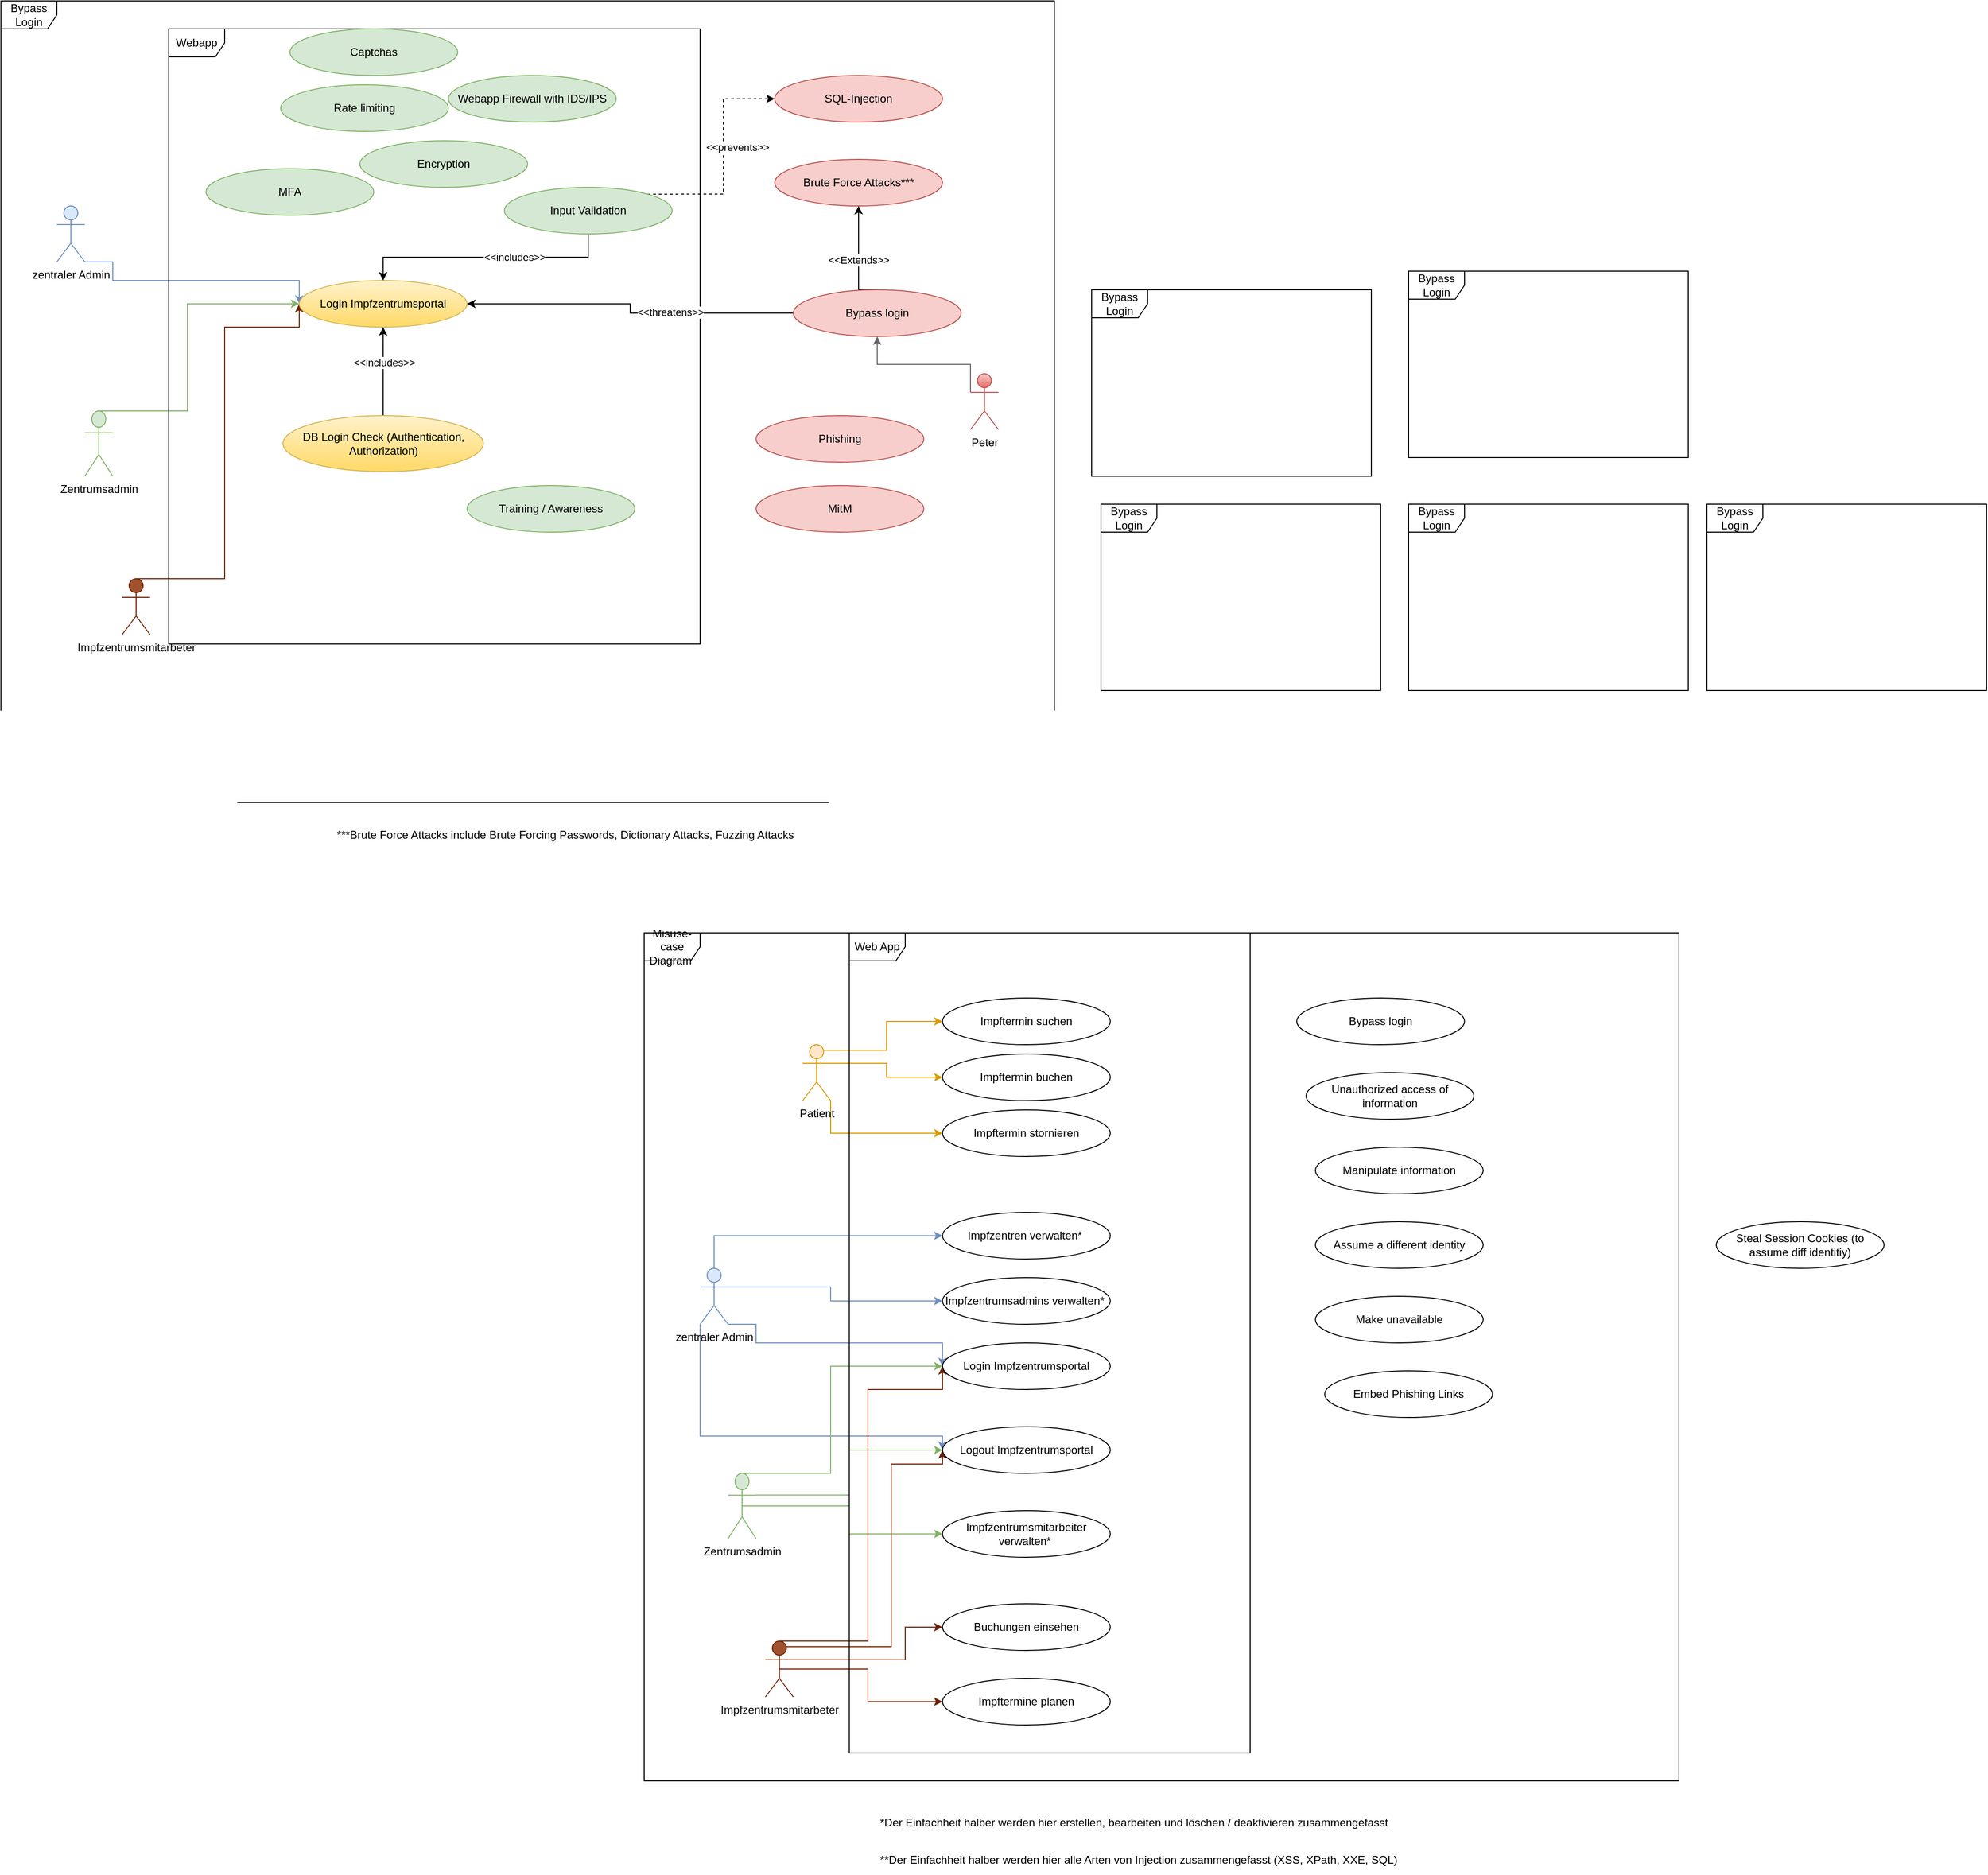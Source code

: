 <mxfile version="24.2.5" type="github">
  <diagram name="Page-1" id="eIXFkq-dwK1VUDYg19JS">
    <mxGraphModel dx="1616" dy="1993" grid="1" gridSize="10" guides="1" tooltips="1" connect="1" arrows="1" fold="1" page="1" pageScale="1" pageWidth="850" pageHeight="1100" math="0" shadow="0">
      <root>
        <mxCell id="0" />
        <mxCell id="1" parent="0" />
        <mxCell id="i41sHxnVRbA9VFk4M2wQ-1" style="edgeStyle=orthogonalEdgeStyle;rounded=0;orthogonalLoop=1;jettySize=auto;html=1;exitX=0.75;exitY=0.1;exitDx=0;exitDy=0;exitPerimeter=0;fillColor=#ffe6cc;strokeColor=#d79b00;" edge="1" parent="1" source="i41sHxnVRbA9VFk4M2wQ-4" target="i41sHxnVRbA9VFk4M2wQ-28">
          <mxGeometry relative="1" as="geometry" />
        </mxCell>
        <mxCell id="i41sHxnVRbA9VFk4M2wQ-2" style="edgeStyle=orthogonalEdgeStyle;rounded=0;orthogonalLoop=1;jettySize=auto;html=1;exitX=1;exitY=0.333;exitDx=0;exitDy=0;exitPerimeter=0;fillColor=#ffe6cc;strokeColor=#d79b00;" edge="1" parent="1" source="i41sHxnVRbA9VFk4M2wQ-4" target="i41sHxnVRbA9VFk4M2wQ-19">
          <mxGeometry relative="1" as="geometry" />
        </mxCell>
        <mxCell id="i41sHxnVRbA9VFk4M2wQ-3" style="edgeStyle=orthogonalEdgeStyle;rounded=0;orthogonalLoop=1;jettySize=auto;html=1;exitX=1;exitY=1;exitDx=0;exitDy=0;exitPerimeter=0;entryX=0;entryY=0.5;entryDx=0;entryDy=0;fillColor=#ffe6cc;strokeColor=#d79b00;" edge="1" parent="1" source="i41sHxnVRbA9VFk4M2wQ-4" target="i41sHxnVRbA9VFk4M2wQ-20">
          <mxGeometry relative="1" as="geometry" />
        </mxCell>
        <mxCell id="i41sHxnVRbA9VFk4M2wQ-4" value="Patient&lt;div&gt;&lt;br&gt;&lt;/div&gt;" style="shape=umlActor;verticalLabelPosition=bottom;verticalAlign=top;html=1;outlineConnect=0;fillColor=#ffe6cc;strokeColor=#d79b00;" vertex="1" parent="1">
          <mxGeometry x="50" y="80" width="30" height="60" as="geometry" />
        </mxCell>
        <mxCell id="i41sHxnVRbA9VFk4M2wQ-5" style="edgeStyle=orthogonalEdgeStyle;rounded=0;orthogonalLoop=1;jettySize=auto;html=1;exitX=0.5;exitY=0;exitDx=0;exitDy=0;exitPerimeter=0;entryX=0;entryY=0.5;entryDx=0;entryDy=0;fillColor=#dae8fc;strokeColor=#6c8ebf;" edge="1" parent="1" source="i41sHxnVRbA9VFk4M2wQ-9" target="i41sHxnVRbA9VFk4M2wQ-21">
          <mxGeometry relative="1" as="geometry" />
        </mxCell>
        <mxCell id="i41sHxnVRbA9VFk4M2wQ-6" style="edgeStyle=orthogonalEdgeStyle;rounded=0;orthogonalLoop=1;jettySize=auto;html=1;exitX=1;exitY=0.333;exitDx=0;exitDy=0;exitPerimeter=0;fillColor=#dae8fc;strokeColor=#6c8ebf;" edge="1" parent="1" source="i41sHxnVRbA9VFk4M2wQ-9" target="i41sHxnVRbA9VFk4M2wQ-22">
          <mxGeometry relative="1" as="geometry">
            <Array as="points">
              <mxPoint x="80" y="340" />
              <mxPoint x="80" y="355" />
            </Array>
          </mxGeometry>
        </mxCell>
        <mxCell id="i41sHxnVRbA9VFk4M2wQ-7" style="edgeStyle=orthogonalEdgeStyle;rounded=0;orthogonalLoop=1;jettySize=auto;html=1;exitX=0;exitY=1;exitDx=0;exitDy=0;exitPerimeter=0;entryX=0;entryY=0.5;entryDx=0;entryDy=0;fillColor=#dae8fc;strokeColor=#6c8ebf;" edge="1" parent="1" source="i41sHxnVRbA9VFk4M2wQ-9" target="i41sHxnVRbA9VFk4M2wQ-24">
          <mxGeometry relative="1" as="geometry">
            <Array as="points">
              <mxPoint x="-60" y="500" />
              <mxPoint x="200" y="500" />
            </Array>
          </mxGeometry>
        </mxCell>
        <mxCell id="i41sHxnVRbA9VFk4M2wQ-8" style="edgeStyle=orthogonalEdgeStyle;rounded=0;orthogonalLoop=1;jettySize=auto;html=1;exitX=1;exitY=1;exitDx=0;exitDy=0;exitPerimeter=0;entryX=0;entryY=0.5;entryDx=0;entryDy=0;fillColor=#dae8fc;strokeColor=#6c8ebf;" edge="1" parent="1" source="i41sHxnVRbA9VFk4M2wQ-9" target="i41sHxnVRbA9VFk4M2wQ-23">
          <mxGeometry relative="1" as="geometry">
            <Array as="points">
              <mxPoint y="380" />
              <mxPoint y="400" />
              <mxPoint x="200" y="400" />
            </Array>
          </mxGeometry>
        </mxCell>
        <mxCell id="i41sHxnVRbA9VFk4M2wQ-9" value="&lt;div&gt;zentraler Admin&lt;/div&gt;" style="shape=umlActor;verticalLabelPosition=bottom;verticalAlign=top;html=1;outlineConnect=0;fillColor=#dae8fc;strokeColor=#6c8ebf;" vertex="1" parent="1">
          <mxGeometry x="-60" y="320" width="30" height="60" as="geometry" />
        </mxCell>
        <mxCell id="i41sHxnVRbA9VFk4M2wQ-10" style="edgeStyle=orthogonalEdgeStyle;rounded=0;orthogonalLoop=1;jettySize=auto;html=1;exitX=0.5;exitY=0;exitDx=0;exitDy=0;exitPerimeter=0;entryX=0;entryY=0.5;entryDx=0;entryDy=0;fillColor=#d5e8d4;strokeColor=#82b366;" edge="1" parent="1" source="i41sHxnVRbA9VFk4M2wQ-13" target="i41sHxnVRbA9VFk4M2wQ-23">
          <mxGeometry relative="1" as="geometry">
            <Array as="points">
              <mxPoint x="80" y="540" />
              <mxPoint x="80" y="425" />
            </Array>
          </mxGeometry>
        </mxCell>
        <mxCell id="i41sHxnVRbA9VFk4M2wQ-11" style="edgeStyle=orthogonalEdgeStyle;rounded=0;orthogonalLoop=1;jettySize=auto;html=1;exitX=1;exitY=0.333;exitDx=0;exitDy=0;exitPerimeter=0;entryX=0;entryY=0.5;entryDx=0;entryDy=0;fillColor=#d5e8d4;strokeColor=#82b366;" edge="1" parent="1" source="i41sHxnVRbA9VFk4M2wQ-13" target="i41sHxnVRbA9VFk4M2wQ-24">
          <mxGeometry relative="1" as="geometry">
            <Array as="points">
              <mxPoint x="100" y="563" />
              <mxPoint x="100" y="515" />
            </Array>
          </mxGeometry>
        </mxCell>
        <mxCell id="i41sHxnVRbA9VFk4M2wQ-12" style="edgeStyle=orthogonalEdgeStyle;rounded=0;orthogonalLoop=1;jettySize=auto;html=1;exitX=0.5;exitY=0.5;exitDx=0;exitDy=0;exitPerimeter=0;fillColor=#d5e8d4;strokeColor=#82b366;" edge="1" parent="1" source="i41sHxnVRbA9VFk4M2wQ-13" target="i41sHxnVRbA9VFk4M2wQ-25">
          <mxGeometry relative="1" as="geometry" />
        </mxCell>
        <mxCell id="i41sHxnVRbA9VFk4M2wQ-13" value="&lt;div&gt;Zentrumsadmin&lt;/div&gt;" style="shape=umlActor;verticalLabelPosition=bottom;verticalAlign=top;html=1;outlineConnect=0;fillColor=#d5e8d4;strokeColor=#82b366;" vertex="1" parent="1">
          <mxGeometry x="-30" y="540" width="30" height="70" as="geometry" />
        </mxCell>
        <mxCell id="i41sHxnVRbA9VFk4M2wQ-14" style="edgeStyle=orthogonalEdgeStyle;rounded=0;orthogonalLoop=1;jettySize=auto;html=1;exitX=0.5;exitY=0;exitDx=0;exitDy=0;exitPerimeter=0;entryX=0;entryY=0.5;entryDx=0;entryDy=0;fillColor=#a0522d;strokeColor=#6D1F00;" edge="1" parent="1" source="i41sHxnVRbA9VFk4M2wQ-18" target="i41sHxnVRbA9VFk4M2wQ-23">
          <mxGeometry relative="1" as="geometry">
            <Array as="points">
              <mxPoint x="120" y="720" />
              <mxPoint x="120" y="450" />
              <mxPoint x="200" y="450" />
            </Array>
          </mxGeometry>
        </mxCell>
        <mxCell id="i41sHxnVRbA9VFk4M2wQ-15" style="edgeStyle=orthogonalEdgeStyle;rounded=0;orthogonalLoop=1;jettySize=auto;html=1;exitX=0.75;exitY=0.1;exitDx=0;exitDy=0;exitPerimeter=0;entryX=0;entryY=0.5;entryDx=0;entryDy=0;fillColor=#a0522d;strokeColor=#6D1F00;" edge="1" parent="1" source="i41sHxnVRbA9VFk4M2wQ-18" target="i41sHxnVRbA9VFk4M2wQ-24">
          <mxGeometry relative="1" as="geometry">
            <Array as="points">
              <mxPoint x="145" y="726" />
              <mxPoint x="145" y="530" />
              <mxPoint x="200" y="530" />
            </Array>
          </mxGeometry>
        </mxCell>
        <mxCell id="i41sHxnVRbA9VFk4M2wQ-16" style="edgeStyle=orthogonalEdgeStyle;rounded=0;orthogonalLoop=1;jettySize=auto;html=1;exitX=0.5;exitY=0.5;exitDx=0;exitDy=0;exitPerimeter=0;entryX=0;entryY=0.5;entryDx=0;entryDy=0;fillColor=#a0522d;strokeColor=#6D1F00;" edge="1" parent="1" source="i41sHxnVRbA9VFk4M2wQ-18" target="i41sHxnVRbA9VFk4M2wQ-27">
          <mxGeometry relative="1" as="geometry" />
        </mxCell>
        <mxCell id="i41sHxnVRbA9VFk4M2wQ-17" style="edgeStyle=orthogonalEdgeStyle;rounded=0;orthogonalLoop=1;jettySize=auto;html=1;exitX=1;exitY=0.333;exitDx=0;exitDy=0;exitPerimeter=0;fillColor=#a0522d;strokeColor=#6D1F00;" edge="1" parent="1" source="i41sHxnVRbA9VFk4M2wQ-18" target="i41sHxnVRbA9VFk4M2wQ-26">
          <mxGeometry relative="1" as="geometry">
            <Array as="points">
              <mxPoint x="160" y="740" />
              <mxPoint x="160" y="705" />
            </Array>
          </mxGeometry>
        </mxCell>
        <mxCell id="i41sHxnVRbA9VFk4M2wQ-18" value="&lt;div&gt;&lt;font color=&quot;#0a0a0a&quot;&gt;Impfzentrumsmitarbeter&lt;/font&gt;&lt;/div&gt;" style="shape=umlActor;verticalLabelPosition=bottom;verticalAlign=top;html=1;outlineConnect=0;fillColor=#a0522d;fontColor=#ffffff;strokeColor=#6D1F00;" vertex="1" parent="1">
          <mxGeometry x="10" y="720" width="30" height="60" as="geometry" />
        </mxCell>
        <mxCell id="i41sHxnVRbA9VFk4M2wQ-19" value="Impftermin buchen" style="ellipse;whiteSpace=wrap;html=1;" vertex="1" parent="1">
          <mxGeometry x="200" y="90" width="180" height="50" as="geometry" />
        </mxCell>
        <mxCell id="i41sHxnVRbA9VFk4M2wQ-20" value="Impftermin stornieren" style="ellipse;whiteSpace=wrap;html=1;" vertex="1" parent="1">
          <mxGeometry x="200" y="150" width="180" height="50" as="geometry" />
        </mxCell>
        <mxCell id="i41sHxnVRbA9VFk4M2wQ-21" value="Impfzentren verwalten*&amp;nbsp;" style="ellipse;whiteSpace=wrap;html=1;" vertex="1" parent="1">
          <mxGeometry x="200" y="260" width="180" height="50" as="geometry" />
        </mxCell>
        <mxCell id="i41sHxnVRbA9VFk4M2wQ-22" value="Impfzentrumsadmins verwalten*&amp;nbsp;" style="ellipse;whiteSpace=wrap;html=1;" vertex="1" parent="1">
          <mxGeometry x="200" y="330" width="180" height="50" as="geometry" />
        </mxCell>
        <mxCell id="i41sHxnVRbA9VFk4M2wQ-23" value="Login Impfzentrumsportal" style="ellipse;whiteSpace=wrap;html=1;" vertex="1" parent="1">
          <mxGeometry x="200" y="400" width="180" height="50" as="geometry" />
        </mxCell>
        <mxCell id="i41sHxnVRbA9VFk4M2wQ-24" value="Logout Impfzentrumsportal" style="ellipse;whiteSpace=wrap;html=1;" vertex="1" parent="1">
          <mxGeometry x="200" y="490" width="180" height="50" as="geometry" />
        </mxCell>
        <mxCell id="i41sHxnVRbA9VFk4M2wQ-25" value="Impfzentrumsmitarbeiter verwalten*&amp;nbsp;" style="ellipse;whiteSpace=wrap;html=1;" vertex="1" parent="1">
          <mxGeometry x="200" y="580" width="180" height="50" as="geometry" />
        </mxCell>
        <mxCell id="i41sHxnVRbA9VFk4M2wQ-26" value="Buchungen einsehen" style="ellipse;whiteSpace=wrap;html=1;" vertex="1" parent="1">
          <mxGeometry x="200" y="680" width="180" height="50" as="geometry" />
        </mxCell>
        <mxCell id="i41sHxnVRbA9VFk4M2wQ-27" value="Impftermine planen" style="ellipse;whiteSpace=wrap;html=1;" vertex="1" parent="1">
          <mxGeometry x="200" y="760" width="180" height="50" as="geometry" />
        </mxCell>
        <mxCell id="i41sHxnVRbA9VFk4M2wQ-28" value="Impftermin suchen" style="ellipse;whiteSpace=wrap;html=1;" vertex="1" parent="1">
          <mxGeometry x="200" y="30" width="180" height="50" as="geometry" />
        </mxCell>
        <mxCell id="i41sHxnVRbA9VFk4M2wQ-29" value="Misuse-case Diagram&amp;nbsp;" style="shape=umlFrame;whiteSpace=wrap;html=1;pointerEvents=0;" vertex="1" parent="1">
          <mxGeometry x="-120" y="-40" width="1110" height="910" as="geometry" />
        </mxCell>
        <mxCell id="i41sHxnVRbA9VFk4M2wQ-30" value="Web App" style="shape=umlFrame;whiteSpace=wrap;html=1;pointerEvents=0;" vertex="1" parent="1">
          <mxGeometry x="100" y="-40" width="430" height="880" as="geometry" />
        </mxCell>
        <mxCell id="i41sHxnVRbA9VFk4M2wQ-31" value="*Der Einfachheit halber werden hier erstellen, bearbeiten und löschen / deaktivieren zusammengefasst" style="text;html=1;align=center;verticalAlign=middle;resizable=0;points=[];autosize=1;strokeColor=none;fillColor=none;" vertex="1" parent="1">
          <mxGeometry x="120" y="900" width="570" height="30" as="geometry" />
        </mxCell>
        <mxCell id="i41sHxnVRbA9VFk4M2wQ-32" value="**Der Einfachheit halber werden hier alle Arten von Injection zusammengefasst (XSS, XPath, XXE, SQL)" style="text;html=1;align=center;verticalAlign=middle;resizable=0;points=[];autosize=1;strokeColor=none;fillColor=none;" vertex="1" parent="1">
          <mxGeometry x="120" y="940" width="580" height="30" as="geometry" />
        </mxCell>
        <mxCell id="i41sHxnVRbA9VFk4M2wQ-50" value="***Brute Force Attacks include Brute Forcing Passwords, Dictionary Attacks, Fuzzing Attacks" style="text;html=1;align=center;verticalAlign=middle;resizable=0;points=[];autosize=1;strokeColor=none;fillColor=none;" vertex="1" parent="1">
          <mxGeometry x="-460" y="-160" width="510" height="30" as="geometry" />
        </mxCell>
        <mxCell id="i41sHxnVRbA9VFk4M2wQ-64" value="Bypass login" style="ellipse;whiteSpace=wrap;html=1;" vertex="1" parent="1">
          <mxGeometry x="580" y="30" width="180" height="50" as="geometry" />
        </mxCell>
        <mxCell id="i41sHxnVRbA9VFk4M2wQ-65" value="Unauthorized access of information" style="ellipse;whiteSpace=wrap;html=1;" vertex="1" parent="1">
          <mxGeometry x="590" y="110" width="180" height="50" as="geometry" />
        </mxCell>
        <mxCell id="i41sHxnVRbA9VFk4M2wQ-66" value="Manipulate information" style="ellipse;whiteSpace=wrap;html=1;" vertex="1" parent="1">
          <mxGeometry x="600" y="190" width="180" height="50" as="geometry" />
        </mxCell>
        <mxCell id="i41sHxnVRbA9VFk4M2wQ-67" value="Assume a different identity" style="ellipse;whiteSpace=wrap;html=1;" vertex="1" parent="1">
          <mxGeometry x="600" y="270" width="180" height="50" as="geometry" />
        </mxCell>
        <mxCell id="i41sHxnVRbA9VFk4M2wQ-68" value="Make unavailable" style="ellipse;whiteSpace=wrap;html=1;" vertex="1" parent="1">
          <mxGeometry x="600" y="350" width="180" height="50" as="geometry" />
        </mxCell>
        <mxCell id="i41sHxnVRbA9VFk4M2wQ-69" value="Embed Phishing Links" style="ellipse;whiteSpace=wrap;html=1;" vertex="1" parent="1">
          <mxGeometry x="610" y="430" width="180" height="50" as="geometry" />
        </mxCell>
        <mxCell id="i41sHxnVRbA9VFk4M2wQ-70" value="Steal Session Cookies (to assume diff identitiy)" style="ellipse;whiteSpace=wrap;html=1;" vertex="1" parent="1">
          <mxGeometry x="1030" y="270" width="180" height="50" as="geometry" />
        </mxCell>
        <mxCell id="i41sHxnVRbA9VFk4M2wQ-190" value="Bypass Login" style="shape=umlFrame;whiteSpace=wrap;html=1;pointerEvents=0;" vertex="1" parent="1">
          <mxGeometry x="-810" y="-1040" width="1130" height="860" as="geometry" />
        </mxCell>
        <mxCell id="i41sHxnVRbA9VFk4M2wQ-191" value="Bypass Login" style="shape=umlFrame;whiteSpace=wrap;html=1;pointerEvents=0;" vertex="1" parent="1">
          <mxGeometry x="700" y="-750" width="300" height="200" as="geometry" />
        </mxCell>
        <mxCell id="i41sHxnVRbA9VFk4M2wQ-192" value="Bypass Login" style="shape=umlFrame;whiteSpace=wrap;html=1;pointerEvents=0;" vertex="1" parent="1">
          <mxGeometry x="360" y="-730" width="300" height="200" as="geometry" />
        </mxCell>
        <mxCell id="i41sHxnVRbA9VFk4M2wQ-193" value="Bypass Login" style="shape=umlFrame;whiteSpace=wrap;html=1;pointerEvents=0;" vertex="1" parent="1">
          <mxGeometry x="370" y="-500" width="300" height="200" as="geometry" />
        </mxCell>
        <mxCell id="i41sHxnVRbA9VFk4M2wQ-194" value="Bypass Login" style="shape=umlFrame;whiteSpace=wrap;html=1;pointerEvents=0;" vertex="1" parent="1">
          <mxGeometry x="700" y="-500" width="300" height="200" as="geometry" />
        </mxCell>
        <mxCell id="i41sHxnVRbA9VFk4M2wQ-195" value="Bypass Login" style="shape=umlFrame;whiteSpace=wrap;html=1;pointerEvents=0;" vertex="1" parent="1">
          <mxGeometry x="1020" y="-500" width="300" height="200" as="geometry" />
        </mxCell>
        <mxCell id="i41sHxnVRbA9VFk4M2wQ-196" style="edgeStyle=orthogonalEdgeStyle;rounded=0;orthogonalLoop=1;jettySize=auto;html=1;exitX=1;exitY=1;exitDx=0;exitDy=0;exitPerimeter=0;entryX=0;entryY=0.5;entryDx=0;entryDy=0;fillColor=#dae8fc;strokeColor=#6c8ebf;" edge="1" parent="1" source="i41sHxnVRbA9VFk4M2wQ-197" target="i41sHxnVRbA9VFk4M2wQ-202">
          <mxGeometry relative="1" as="geometry">
            <Array as="points">
              <mxPoint x="-690" y="-760" />
              <mxPoint x="-690" y="-740" />
              <mxPoint x="-490" y="-740" />
            </Array>
          </mxGeometry>
        </mxCell>
        <mxCell id="i41sHxnVRbA9VFk4M2wQ-197" value="&lt;div&gt;zentraler Admin&lt;/div&gt;" style="shape=umlActor;verticalLabelPosition=bottom;verticalAlign=top;html=1;outlineConnect=0;fillColor=#dae8fc;strokeColor=#6c8ebf;" vertex="1" parent="1">
          <mxGeometry x="-750" y="-820" width="30" height="60" as="geometry" />
        </mxCell>
        <mxCell id="i41sHxnVRbA9VFk4M2wQ-198" style="edgeStyle=orthogonalEdgeStyle;rounded=0;orthogonalLoop=1;jettySize=auto;html=1;exitX=0.5;exitY=0;exitDx=0;exitDy=0;exitPerimeter=0;entryX=0;entryY=0.5;entryDx=0;entryDy=0;fillColor=#d5e8d4;strokeColor=#82b366;" edge="1" parent="1" source="i41sHxnVRbA9VFk4M2wQ-199" target="i41sHxnVRbA9VFk4M2wQ-202">
          <mxGeometry relative="1" as="geometry">
            <Array as="points">
              <mxPoint x="-610" y="-600" />
              <mxPoint x="-610" y="-715" />
            </Array>
          </mxGeometry>
        </mxCell>
        <mxCell id="i41sHxnVRbA9VFk4M2wQ-199" value="&lt;div&gt;Zentrumsadmin&lt;/div&gt;" style="shape=umlActor;verticalLabelPosition=bottom;verticalAlign=top;html=1;outlineConnect=0;fillColor=#d5e8d4;strokeColor=#82b366;" vertex="1" parent="1">
          <mxGeometry x="-720" y="-600" width="30" height="70" as="geometry" />
        </mxCell>
        <mxCell id="i41sHxnVRbA9VFk4M2wQ-200" style="edgeStyle=orthogonalEdgeStyle;rounded=0;orthogonalLoop=1;jettySize=auto;html=1;exitX=0.5;exitY=0;exitDx=0;exitDy=0;exitPerimeter=0;entryX=0;entryY=0.5;entryDx=0;entryDy=0;fillColor=#a0522d;strokeColor=#6D1F00;" edge="1" parent="1" source="i41sHxnVRbA9VFk4M2wQ-201" target="i41sHxnVRbA9VFk4M2wQ-202">
          <mxGeometry relative="1" as="geometry">
            <Array as="points">
              <mxPoint x="-570" y="-420" />
              <mxPoint x="-570" y="-690" />
              <mxPoint x="-490" y="-690" />
            </Array>
          </mxGeometry>
        </mxCell>
        <mxCell id="i41sHxnVRbA9VFk4M2wQ-201" value="&lt;div&gt;&lt;font color=&quot;#0a0a0a&quot;&gt;Impfzentrumsmitarbeter&lt;/font&gt;&lt;/div&gt;" style="shape=umlActor;verticalLabelPosition=bottom;verticalAlign=top;html=1;outlineConnect=0;fillColor=#a0522d;fontColor=#ffffff;strokeColor=#6D1F00;" vertex="1" parent="1">
          <mxGeometry x="-680" y="-420" width="30" height="60" as="geometry" />
        </mxCell>
        <mxCell id="i41sHxnVRbA9VFk4M2wQ-202" value="Login Impfzentrumsportal" style="ellipse;whiteSpace=wrap;html=1;fillColor=#fff2cc;strokeColor=#d6b656;gradientColor=#ffd966;" vertex="1" parent="1">
          <mxGeometry x="-490" y="-740" width="180" height="50" as="geometry" />
        </mxCell>
        <mxCell id="i41sHxnVRbA9VFk4M2wQ-203" value="Webapp" style="shape=umlFrame;whiteSpace=wrap;html=1;pointerEvents=0;" vertex="1" parent="1">
          <mxGeometry x="-630" y="-1010" width="570" height="660" as="geometry" />
        </mxCell>
        <mxCell id="i41sHxnVRbA9VFk4M2wQ-204" value="Brute Force Attacks***" style="ellipse;whiteSpace=wrap;html=1;fillColor=#f8cecc;strokeColor=#b85450;" vertex="1" parent="1">
          <mxGeometry x="20" y="-870" width="180" height="50" as="geometry" />
        </mxCell>
        <mxCell id="i41sHxnVRbA9VFk4M2wQ-206" style="edgeStyle=orthogonalEdgeStyle;rounded=0;orthogonalLoop=1;jettySize=auto;html=1;exitX=0.5;exitY=0;exitDx=0;exitDy=0;" edge="1" parent="1" source="i41sHxnVRbA9VFk4M2wQ-205" target="i41sHxnVRbA9VFk4M2wQ-202">
          <mxGeometry relative="1" as="geometry">
            <Array as="points">
              <mxPoint x="-400" y="-590" />
            </Array>
          </mxGeometry>
        </mxCell>
        <mxCell id="i41sHxnVRbA9VFk4M2wQ-207" value="&amp;lt;&amp;lt;includes&amp;gt;&amp;gt;" style="edgeLabel;html=1;align=center;verticalAlign=middle;resizable=0;points=[];" vertex="1" connectable="0" parent="i41sHxnVRbA9VFk4M2wQ-206">
          <mxGeometry x="0.284" y="-1" relative="1" as="geometry">
            <mxPoint as="offset" />
          </mxGeometry>
        </mxCell>
        <mxCell id="i41sHxnVRbA9VFk4M2wQ-205" value="DB Login Check (Authentication, Authorization)" style="ellipse;whiteSpace=wrap;html=1;fillColor=#fff2cc;strokeColor=#d6b656;gradientColor=#ffd966;" vertex="1" parent="1">
          <mxGeometry x="-507.5" y="-595" width="215" height="60" as="geometry" />
        </mxCell>
        <mxCell id="i41sHxnVRbA9VFk4M2wQ-209" style="edgeStyle=orthogonalEdgeStyle;rounded=0;orthogonalLoop=1;jettySize=auto;html=1;exitX=0.5;exitY=1;exitDx=0;exitDy=0;" edge="1" parent="1" source="i41sHxnVRbA9VFk4M2wQ-208" target="i41sHxnVRbA9VFk4M2wQ-202">
          <mxGeometry relative="1" as="geometry" />
        </mxCell>
        <mxCell id="i41sHxnVRbA9VFk4M2wQ-210" value="&amp;lt;&amp;lt;includes&amp;gt;&amp;gt;" style="edgeLabel;html=1;align=center;verticalAlign=middle;resizable=0;points=[];" vertex="1" connectable="0" parent="i41sHxnVRbA9VFk4M2wQ-209">
          <mxGeometry x="-0.229" relative="1" as="geometry">
            <mxPoint as="offset" />
          </mxGeometry>
        </mxCell>
        <mxCell id="i41sHxnVRbA9VFk4M2wQ-224" style="edgeStyle=orthogonalEdgeStyle;rounded=0;orthogonalLoop=1;jettySize=auto;html=1;exitX=1;exitY=0;exitDx=0;exitDy=0;entryX=0;entryY=0.5;entryDx=0;entryDy=0;dashed=1;" edge="1" parent="1" source="i41sHxnVRbA9VFk4M2wQ-208" target="i41sHxnVRbA9VFk4M2wQ-223">
          <mxGeometry relative="1" as="geometry" />
        </mxCell>
        <mxCell id="i41sHxnVRbA9VFk4M2wQ-225" value="&amp;lt;&amp;lt;prevents&amp;gt;&amp;gt;" style="edgeLabel;html=1;align=center;verticalAlign=middle;resizable=0;points=[];" vertex="1" connectable="0" parent="i41sHxnVRbA9VFk4M2wQ-224">
          <mxGeometry x="0.253" y="-2" relative="1" as="geometry">
            <mxPoint x="13" y="18" as="offset" />
          </mxGeometry>
        </mxCell>
        <mxCell id="i41sHxnVRbA9VFk4M2wQ-208" value="Input Validation" style="ellipse;whiteSpace=wrap;html=1;fillColor=#d5e8d4;strokeColor=#82b366;" vertex="1" parent="1">
          <mxGeometry x="-270" y="-840" width="180" height="50" as="geometry" />
        </mxCell>
        <mxCell id="i41sHxnVRbA9VFk4M2wQ-219" style="edgeStyle=orthogonalEdgeStyle;rounded=0;orthogonalLoop=1;jettySize=auto;html=1;exitX=0;exitY=0.5;exitDx=0;exitDy=0;" edge="1" parent="1" source="i41sHxnVRbA9VFk4M2wQ-211" target="i41sHxnVRbA9VFk4M2wQ-202">
          <mxGeometry relative="1" as="geometry" />
        </mxCell>
        <mxCell id="i41sHxnVRbA9VFk4M2wQ-220" value="&amp;lt;&amp;lt;threatens&amp;gt;&amp;gt;" style="edgeLabel;html=1;align=center;verticalAlign=middle;resizable=0;points=[];" vertex="1" connectable="0" parent="i41sHxnVRbA9VFk4M2wQ-219">
          <mxGeometry x="-0.267" y="-1" relative="1" as="geometry">
            <mxPoint as="offset" />
          </mxGeometry>
        </mxCell>
        <mxCell id="i41sHxnVRbA9VFk4M2wQ-221" style="edgeStyle=orthogonalEdgeStyle;rounded=0;orthogonalLoop=1;jettySize=auto;html=1;exitX=0.5;exitY=0;exitDx=0;exitDy=0;entryX=0.5;entryY=1;entryDx=0;entryDy=0;" edge="1" parent="1" source="i41sHxnVRbA9VFk4M2wQ-211" target="i41sHxnVRbA9VFk4M2wQ-204">
          <mxGeometry relative="1" as="geometry">
            <Array as="points">
              <mxPoint x="110" y="-730" />
            </Array>
          </mxGeometry>
        </mxCell>
        <mxCell id="i41sHxnVRbA9VFk4M2wQ-222" value="&amp;lt;&amp;lt;Extends&amp;gt;&amp;gt;" style="edgeLabel;html=1;align=center;verticalAlign=middle;resizable=0;points=[];" vertex="1" connectable="0" parent="i41sHxnVRbA9VFk4M2wQ-221">
          <mxGeometry x="0.358" y="-5" relative="1" as="geometry">
            <mxPoint x="-5" y="22" as="offset" />
          </mxGeometry>
        </mxCell>
        <mxCell id="i41sHxnVRbA9VFk4M2wQ-211" value="Bypass login" style="ellipse;whiteSpace=wrap;html=1;fillColor=#f8cecc;strokeColor=#b85450;" vertex="1" parent="1">
          <mxGeometry x="40" y="-730" width="180" height="50" as="geometry" />
        </mxCell>
        <mxCell id="i41sHxnVRbA9VFk4M2wQ-215" style="edgeStyle=orthogonalEdgeStyle;rounded=0;orthogonalLoop=1;jettySize=auto;html=1;exitX=0;exitY=0.333;exitDx=0;exitDy=0;exitPerimeter=0;entryX=0.5;entryY=1;entryDx=0;entryDy=0;fillColor=#f5f5f5;gradientColor=#b3b3b3;strokeColor=#666666;" edge="1" parent="1" source="i41sHxnVRbA9VFk4M2wQ-214" target="i41sHxnVRbA9VFk4M2wQ-211">
          <mxGeometry relative="1" as="geometry">
            <Array as="points">
              <mxPoint x="230" y="-650" />
              <mxPoint x="130" y="-650" />
            </Array>
          </mxGeometry>
        </mxCell>
        <mxCell id="i41sHxnVRbA9VFk4M2wQ-214" value="&lt;div&gt;Peter&lt;/div&gt;" style="shape=umlActor;verticalLabelPosition=bottom;verticalAlign=top;html=1;outlineConnect=0;fillColor=#f8cecc;strokeColor=#b85450;gradientColor=#ea6b66;" vertex="1" parent="1">
          <mxGeometry x="230" y="-640" width="30" height="60" as="geometry" />
        </mxCell>
        <mxCell id="i41sHxnVRbA9VFk4M2wQ-223" value="SQL-Injection" style="ellipse;whiteSpace=wrap;html=1;fillColor=#f8cecc;strokeColor=#b85450;" vertex="1" parent="1">
          <mxGeometry x="20" y="-960" width="180" height="50" as="geometry" />
        </mxCell>
        <mxCell id="i41sHxnVRbA9VFk4M2wQ-226" value="Rate limiting" style="ellipse;whiteSpace=wrap;html=1;fillColor=#d5e8d4;strokeColor=#82b366;" vertex="1" parent="1">
          <mxGeometry x="-510" y="-950" width="180" height="50" as="geometry" />
        </mxCell>
        <mxCell id="i41sHxnVRbA9VFk4M2wQ-227" value="Captchas" style="ellipse;whiteSpace=wrap;html=1;fillColor=#d5e8d4;strokeColor=#82b366;" vertex="1" parent="1">
          <mxGeometry x="-500" y="-1010" width="180" height="50" as="geometry" />
        </mxCell>
        <mxCell id="i41sHxnVRbA9VFk4M2wQ-228" value="MFA" style="ellipse;whiteSpace=wrap;html=1;fillColor=#d5e8d4;strokeColor=#82b366;" vertex="1" parent="1">
          <mxGeometry x="-590" y="-860" width="180" height="50" as="geometry" />
        </mxCell>
        <mxCell id="i41sHxnVRbA9VFk4M2wQ-229" value="Webapp Firewall with IDS/IPS" style="ellipse;whiteSpace=wrap;html=1;fillColor=#d5e8d4;strokeColor=#82b366;" vertex="1" parent="1">
          <mxGeometry x="-330" y="-960" width="180" height="50" as="geometry" />
        </mxCell>
        <mxCell id="i41sHxnVRbA9VFk4M2wQ-230" value="Phishing" style="ellipse;whiteSpace=wrap;html=1;fillColor=#f8cecc;strokeColor=#b85450;" vertex="1" parent="1">
          <mxGeometry y="-595" width="180" height="50" as="geometry" />
        </mxCell>
        <mxCell id="i41sHxnVRbA9VFk4M2wQ-231" value="MitM" style="ellipse;whiteSpace=wrap;html=1;fillColor=#f8cecc;strokeColor=#b85450;" vertex="1" parent="1">
          <mxGeometry y="-520" width="180" height="50" as="geometry" />
        </mxCell>
        <mxCell id="i41sHxnVRbA9VFk4M2wQ-232" value="Encryption" style="ellipse;whiteSpace=wrap;html=1;fillColor=#d5e8d4;strokeColor=#82b366;" vertex="1" parent="1">
          <mxGeometry x="-425" y="-890" width="180" height="50" as="geometry" />
        </mxCell>
        <mxCell id="i41sHxnVRbA9VFk4M2wQ-233" value="Training / Awareness" style="ellipse;whiteSpace=wrap;html=1;fillColor=#d5e8d4;strokeColor=#82b366;" vertex="1" parent="1">
          <mxGeometry x="-310" y="-520" width="180" height="50" as="geometry" />
        </mxCell>
      </root>
    </mxGraphModel>
  </diagram>
</mxfile>
